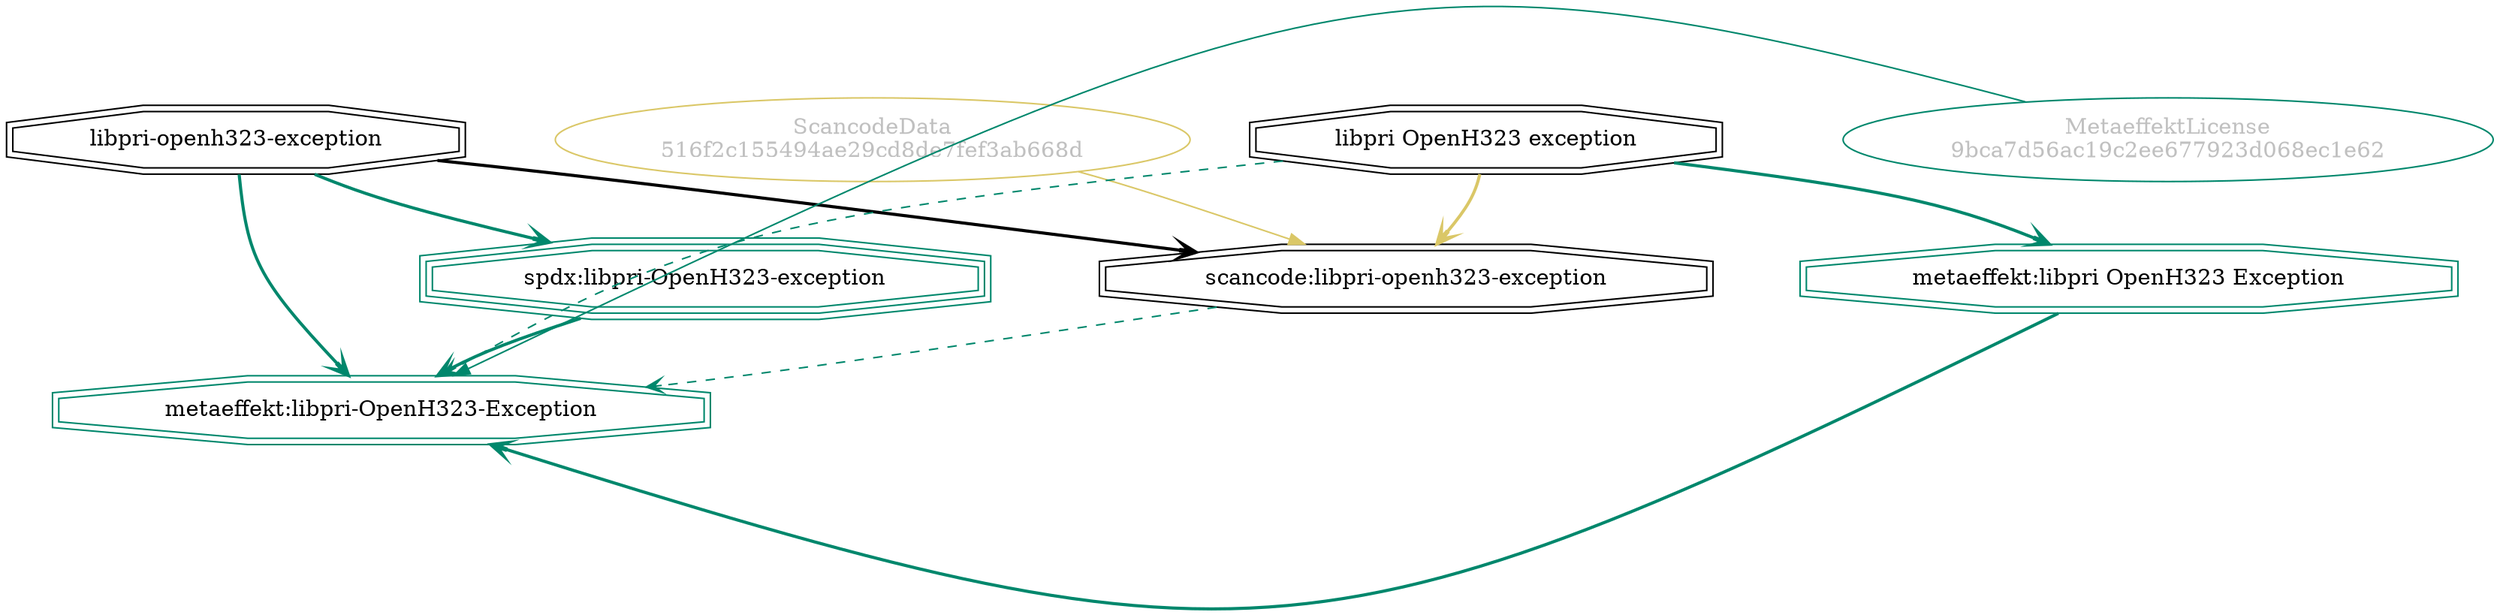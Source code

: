 strict digraph {
    node [shape=box];
    graph [splines=curved];
    18543 [label="ScancodeData\n516f2c155494ae29cd8de7fef3ab668d"
          ,fontcolor=gray
          ,color="#dac767"
          ,fillcolor="beige;1"
          ,shape=ellipse];
    18544 [label="scancode:libpri-openh323-exception"
          ,shape=doubleoctagon];
    18545 [label="libpri-openh323-exception"
          ,shape=doubleoctagon];
    18546 [label="libpri OpenH323 exception"
          ,shape=doubleoctagon];
    44302 [label="MetaeffektLicense\n9bca7d56ac19c2ee677923d068ec1e62"
          ,fontcolor=gray
          ,color="#00876c"
          ,fillcolor="beige;1"
          ,shape=ellipse];
    44303 [label="metaeffekt:libpri-OpenH323-Exception"
          ,color="#00876c"
          ,shape=doubleoctagon];
    44304 [label="metaeffekt:libpri OpenH323 Exception"
          ,color="#00876c"
          ,shape=doubleoctagon];
    44305 [label="spdx:libpri-OpenH323-exception"
          ,color="#00876c"
          ,shape=tripleoctagon];
    18543 -> 18544 [weight=0.5
                   ,color="#dac767"];
    18544 -> 44303 [style=dashed
                   ,arrowhead=vee
                   ,weight=0.5
                   ,color="#00876c"];
    18545 -> 18544 [style=bold
                   ,arrowhead=vee
                   ,weight=0.7];
    18545 -> 44303 [style=bold
                   ,arrowhead=vee
                   ,weight=0.7
                   ,color="#00876c"];
    18545 -> 44303 [style=bold
                   ,arrowhead=vee
                   ,weight=0.7
                   ,color="#00876c"];
    18545 -> 44305 [style=bold
                   ,arrowhead=vee
                   ,weight=0.7
                   ,color="#00876c"];
    18546 -> 18544 [style=bold
                   ,arrowhead=vee
                   ,weight=0.7
                   ,color="#dac767"];
    18546 -> 44303 [style=dashed
                   ,arrowhead=vee
                   ,weight=0.5
                   ,color="#00876c"];
    18546 -> 44304 [style=bold
                   ,arrowhead=vee
                   ,weight=0.7
                   ,color="#00876c"];
    44302 -> 44303 [weight=0.5
                   ,color="#00876c"];
    44304 -> 44303 [style=bold
                   ,arrowhead=vee
                   ,weight=0.7
                   ,color="#00876c"];
    44305 -> 44303 [style=bold
                   ,arrowhead=vee
                   ,weight=0.7
                   ,color="#00876c"];
}
